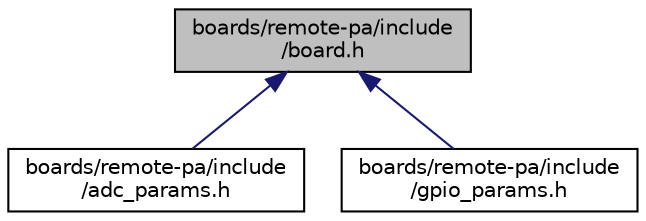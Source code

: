 digraph "boards/remote-pa/include/board.h"
{
 // LATEX_PDF_SIZE
  edge [fontname="Helvetica",fontsize="10",labelfontname="Helvetica",labelfontsize="10"];
  node [fontname="Helvetica",fontsize="10",shape=record];
  Node1 [label="boards/remote-pa/include\l/board.h",height=0.2,width=0.4,color="black", fillcolor="grey75", style="filled", fontcolor="black",tooltip="Board specific definitions for the Re-Mote board prototype A."];
  Node1 -> Node2 [dir="back",color="midnightblue",fontsize="10",style="solid",fontname="Helvetica"];
  Node2 [label="boards/remote-pa/include\l/adc_params.h",height=0.2,width=0.4,color="black", fillcolor="white", style="filled",URL="$remote-pa_2include_2adc__params_8h.html",tooltip="Board specific configuration of direct mapped ADC."];
  Node1 -> Node3 [dir="back",color="midnightblue",fontsize="10",style="solid",fontname="Helvetica"];
  Node3 [label="boards/remote-pa/include\l/gpio_params.h",height=0.2,width=0.4,color="black", fillcolor="white", style="filled",URL="$remote-pa_2include_2gpio__params_8h.html",tooltip="Board specific configuration of direct mapped GPIOs."];
}
